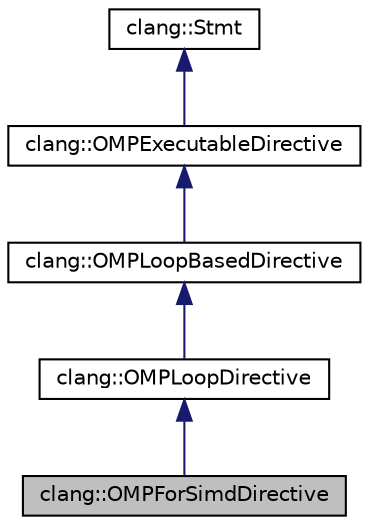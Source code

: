 digraph "clang::OMPForSimdDirective"
{
 // LATEX_PDF_SIZE
  bgcolor="transparent";
  edge [fontname="Helvetica",fontsize="10",labelfontname="Helvetica",labelfontsize="10"];
  node [fontname="Helvetica",fontsize="10",shape=record];
  Node1 [label="clang::OMPForSimdDirective",height=0.2,width=0.4,color="black", fillcolor="grey75", style="filled", fontcolor="black",tooltip="This represents '#pragma omp for simd' directive."];
  Node2 -> Node1 [dir="back",color="midnightblue",fontsize="10",style="solid",fontname="Helvetica"];
  Node2 [label="clang::OMPLoopDirective",height=0.2,width=0.4,color="black",URL="$classclang_1_1OMPLoopDirective.html",tooltip="This is a common base class for loop directives ('omp simd', 'omp for', 'omp for simd' etc...."];
  Node3 -> Node2 [dir="back",color="midnightblue",fontsize="10",style="solid",fontname="Helvetica"];
  Node3 [label="clang::OMPLoopBasedDirective",height=0.2,width=0.4,color="black",URL="$classclang_1_1OMPLoopBasedDirective.html",tooltip="The base class for all loop-based directives, including loop transformation directives."];
  Node4 -> Node3 [dir="back",color="midnightblue",fontsize="10",style="solid",fontname="Helvetica"];
  Node4 [label="clang::OMPExecutableDirective",height=0.2,width=0.4,color="black",URL="$classclang_1_1OMPExecutableDirective.html",tooltip="This is a basic class for representing single OpenMP executable directive."];
  Node5 -> Node4 [dir="back",color="midnightblue",fontsize="10",style="solid",fontname="Helvetica"];
  Node5 [label="clang::Stmt",height=0.2,width=0.4,color="black",URL="$classclang_1_1Stmt.html",tooltip="Stmt - This represents one statement."];
}
